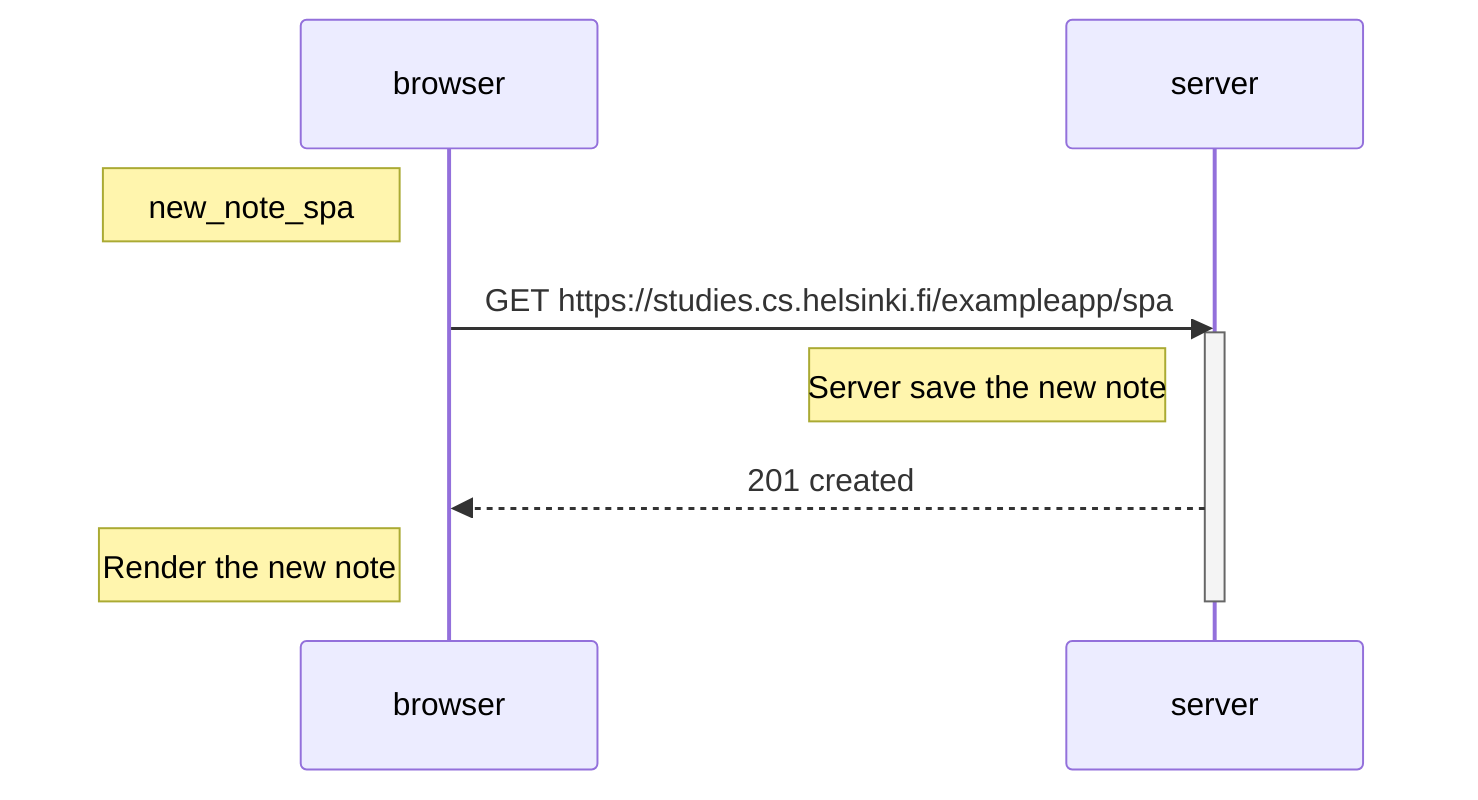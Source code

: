 sequenceDiagram
    participant browser
    participant server

    Note left of browser: new_note_spa
    browser->>server: GET https://studies.cs.helsinki.fi/exampleapp/spa
    activate server  
    Note left of server: Server save the new note
    server-->>browser: 201 created
    Note left of browser: Render the new note
    deactivate server